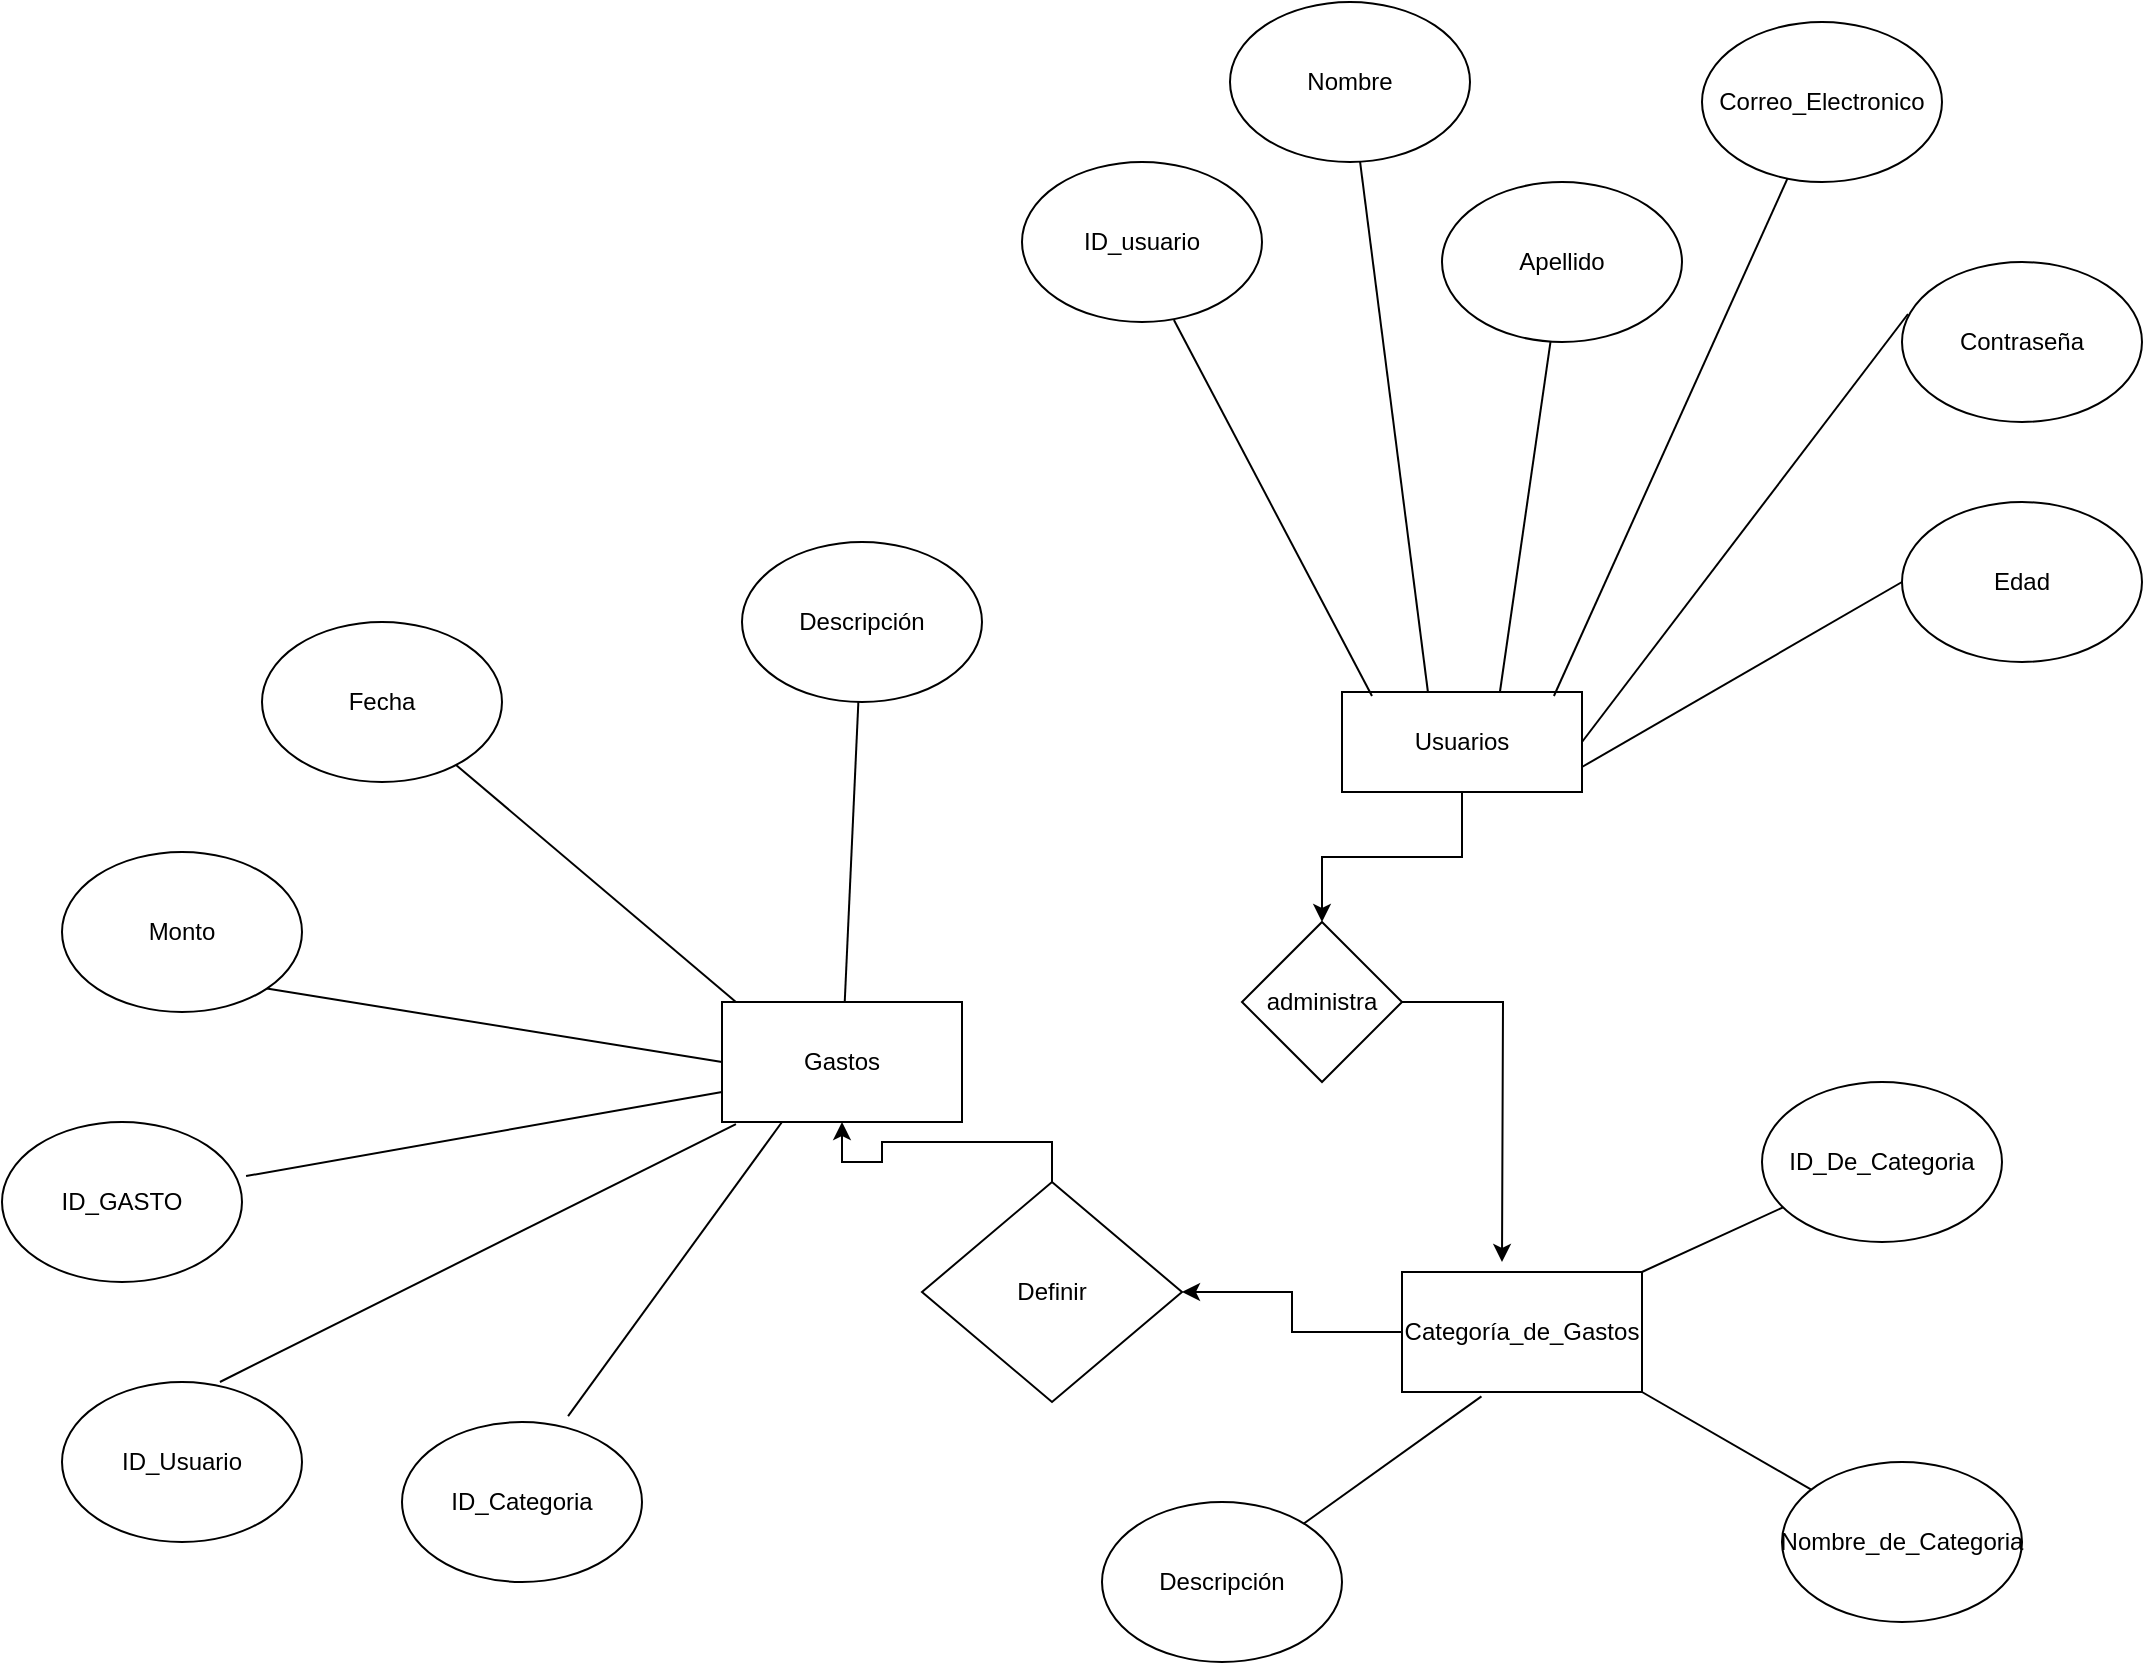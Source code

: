 <mxfile version="24.0.7" type="device">
  <diagram name="Página-1" id="T6JyOi3F0vz-IVtvQwva">
    <mxGraphModel dx="2016" dy="1910" grid="1" gridSize="10" guides="1" tooltips="1" connect="1" arrows="1" fold="1" page="1" pageScale="1" pageWidth="827" pageHeight="1169" math="0" shadow="0">
      <root>
        <mxCell id="0" />
        <mxCell id="1" parent="0" />
        <mxCell id="y1tTmqZZnMw9loxtYxSx-3" value="Nombre" style="ellipse;whiteSpace=wrap;html=1;" vertex="1" parent="1">
          <mxGeometry x="354" y="-110" width="120" height="80" as="geometry" />
        </mxCell>
        <mxCell id="y1tTmqZZnMw9loxtYxSx-12" style="edgeStyle=orthogonalEdgeStyle;rounded=0;orthogonalLoop=1;jettySize=auto;html=1;entryX=0.5;entryY=0;entryDx=0;entryDy=0;" edge="1" parent="1" source="y1tTmqZZnMw9loxtYxSx-5" target="y1tTmqZZnMw9loxtYxSx-10">
          <mxGeometry relative="1" as="geometry" />
        </mxCell>
        <mxCell id="y1tTmqZZnMw9loxtYxSx-5" value="&lt;div&gt;Usuarios&lt;/div&gt;" style="rounded=0;whiteSpace=wrap;html=1;" vertex="1" parent="1">
          <mxGeometry x="410" y="235" width="120" height="50" as="geometry" />
        </mxCell>
        <mxCell id="y1tTmqZZnMw9loxtYxSx-6" value="Gastos" style="rounded=0;whiteSpace=wrap;html=1;" vertex="1" parent="1">
          <mxGeometry x="100" y="390" width="120" height="60" as="geometry" />
        </mxCell>
        <mxCell id="y1tTmqZZnMw9loxtYxSx-8" value="" style="endArrow=none;html=1;rounded=0;exitX=0.358;exitY=0;exitDx=0;exitDy=0;exitPerimeter=0;" edge="1" parent="1" source="y1tTmqZZnMw9loxtYxSx-5" target="y1tTmqZZnMw9loxtYxSx-3">
          <mxGeometry width="50" height="50" relative="1" as="geometry">
            <mxPoint x="260" y="280" as="sourcePoint" />
            <mxPoint x="310" y="230" as="targetPoint" />
          </mxGeometry>
        </mxCell>
        <mxCell id="y1tTmqZZnMw9loxtYxSx-9" value="Descripción" style="ellipse;whiteSpace=wrap;html=1;" vertex="1" parent="1">
          <mxGeometry x="110" y="160" width="120" height="80" as="geometry" />
        </mxCell>
        <mxCell id="y1tTmqZZnMw9loxtYxSx-46" style="edgeStyle=orthogonalEdgeStyle;rounded=0;orthogonalLoop=1;jettySize=auto;html=1;" edge="1" parent="1" source="y1tTmqZZnMw9loxtYxSx-10">
          <mxGeometry relative="1" as="geometry">
            <mxPoint x="490" y="520" as="targetPoint" />
          </mxGeometry>
        </mxCell>
        <mxCell id="y1tTmqZZnMw9loxtYxSx-10" value="administra" style="rhombus;whiteSpace=wrap;html=1;" vertex="1" parent="1">
          <mxGeometry x="360" y="350" width="80" height="80" as="geometry" />
        </mxCell>
        <mxCell id="y1tTmqZZnMw9loxtYxSx-11" value="" style="endArrow=none;html=1;rounded=0;" edge="1" parent="1" source="y1tTmqZZnMw9loxtYxSx-6" target="y1tTmqZZnMw9loxtYxSx-9">
          <mxGeometry width="50" height="50" relative="1" as="geometry">
            <mxPoint x="90" y="370" as="sourcePoint" />
            <mxPoint x="140" y="320" as="targetPoint" />
          </mxGeometry>
        </mxCell>
        <mxCell id="y1tTmqZZnMw9loxtYxSx-47" style="edgeStyle=orthogonalEdgeStyle;rounded=0;orthogonalLoop=1;jettySize=auto;html=1;entryX=1;entryY=0.5;entryDx=0;entryDy=0;" edge="1" parent="1" source="y1tTmqZZnMw9loxtYxSx-15" target="y1tTmqZZnMw9loxtYxSx-43">
          <mxGeometry relative="1" as="geometry" />
        </mxCell>
        <mxCell id="y1tTmqZZnMw9loxtYxSx-15" value="Categoría_de_Gastos" style="rounded=0;whiteSpace=wrap;html=1;" vertex="1" parent="1">
          <mxGeometry x="440" y="525" width="120" height="60" as="geometry" />
        </mxCell>
        <mxCell id="y1tTmqZZnMw9loxtYxSx-16" value="ID_usuario" style="ellipse;whiteSpace=wrap;html=1;" vertex="1" parent="1">
          <mxGeometry x="250" y="-30" width="120" height="80" as="geometry" />
        </mxCell>
        <mxCell id="y1tTmqZZnMw9loxtYxSx-17" value="Edad" style="ellipse;whiteSpace=wrap;html=1;" vertex="1" parent="1">
          <mxGeometry x="690" y="140" width="120" height="80" as="geometry" />
        </mxCell>
        <mxCell id="y1tTmqZZnMw9loxtYxSx-18" value="Contraseña" style="ellipse;whiteSpace=wrap;html=1;" vertex="1" parent="1">
          <mxGeometry x="690" y="20" width="120" height="80" as="geometry" />
        </mxCell>
        <mxCell id="y1tTmqZZnMw9loxtYxSx-19" value="Correo_Electronico" style="ellipse;whiteSpace=wrap;html=1;" vertex="1" parent="1">
          <mxGeometry x="590" y="-100" width="120" height="80" as="geometry" />
        </mxCell>
        <mxCell id="y1tTmqZZnMw9loxtYxSx-20" value="Apellido" style="ellipse;whiteSpace=wrap;html=1;" vertex="1" parent="1">
          <mxGeometry x="460" y="-20" width="120" height="80" as="geometry" />
        </mxCell>
        <mxCell id="y1tTmqZZnMw9loxtYxSx-21" value="" style="endArrow=none;html=1;rounded=0;entryX=0;entryY=0.5;entryDx=0;entryDy=0;exitX=1;exitY=0.75;exitDx=0;exitDy=0;" edge="1" parent="1" source="y1tTmqZZnMw9loxtYxSx-5" target="y1tTmqZZnMw9loxtYxSx-17">
          <mxGeometry width="50" height="50" relative="1" as="geometry">
            <mxPoint x="420" y="100" as="sourcePoint" />
            <mxPoint x="470" y="50" as="targetPoint" />
          </mxGeometry>
        </mxCell>
        <mxCell id="y1tTmqZZnMw9loxtYxSx-22" value="" style="endArrow=none;html=1;rounded=0;entryX=0.025;entryY=0.325;entryDx=0;entryDy=0;entryPerimeter=0;exitX=1;exitY=0.5;exitDx=0;exitDy=0;" edge="1" parent="1" source="y1tTmqZZnMw9loxtYxSx-5" target="y1tTmqZZnMw9loxtYxSx-18">
          <mxGeometry width="50" height="50" relative="1" as="geometry">
            <mxPoint x="420" y="100" as="sourcePoint" />
            <mxPoint x="470" y="50" as="targetPoint" />
          </mxGeometry>
        </mxCell>
        <mxCell id="y1tTmqZZnMw9loxtYxSx-23" value="" style="endArrow=none;html=1;rounded=0;exitX=0.883;exitY=0.04;exitDx=0;exitDy=0;exitPerimeter=0;" edge="1" parent="1" source="y1tTmqZZnMw9loxtYxSx-5" target="y1tTmqZZnMw9loxtYxSx-19">
          <mxGeometry width="50" height="50" relative="1" as="geometry">
            <mxPoint x="420" y="100" as="sourcePoint" />
            <mxPoint x="470" y="50" as="targetPoint" />
          </mxGeometry>
        </mxCell>
        <mxCell id="y1tTmqZZnMw9loxtYxSx-24" value="" style="endArrow=none;html=1;rounded=0;exitX=0.658;exitY=0;exitDx=0;exitDy=0;exitPerimeter=0;" edge="1" parent="1" source="y1tTmqZZnMw9loxtYxSx-5" target="y1tTmqZZnMw9loxtYxSx-20">
          <mxGeometry width="50" height="50" relative="1" as="geometry">
            <mxPoint x="490" y="230" as="sourcePoint" />
            <mxPoint x="470" y="50" as="targetPoint" />
          </mxGeometry>
        </mxCell>
        <mxCell id="y1tTmqZZnMw9loxtYxSx-25" value="" style="endArrow=none;html=1;rounded=0;entryX=0.633;entryY=0.988;entryDx=0;entryDy=0;entryPerimeter=0;exitX=0.125;exitY=0.04;exitDx=0;exitDy=0;exitPerimeter=0;" edge="1" parent="1" source="y1tTmqZZnMw9loxtYxSx-5" target="y1tTmqZZnMw9loxtYxSx-16">
          <mxGeometry width="50" height="50" relative="1" as="geometry">
            <mxPoint x="420" y="100" as="sourcePoint" />
            <mxPoint x="360" y="100" as="targetPoint" />
          </mxGeometry>
        </mxCell>
        <mxCell id="y1tTmqZZnMw9loxtYxSx-26" value="ID_De_Categoria" style="ellipse;whiteSpace=wrap;html=1;" vertex="1" parent="1">
          <mxGeometry x="620" y="430" width="120" height="80" as="geometry" />
        </mxCell>
        <mxCell id="y1tTmqZZnMw9loxtYxSx-27" value="Fecha" style="ellipse;whiteSpace=wrap;html=1;" vertex="1" parent="1">
          <mxGeometry x="-130" y="200" width="120" height="80" as="geometry" />
        </mxCell>
        <mxCell id="y1tTmqZZnMw9loxtYxSx-28" value="&lt;font&gt;Nombre_de_Categoria&lt;/font&gt;" style="ellipse;whiteSpace=wrap;html=1;" vertex="1" parent="1">
          <mxGeometry x="630" y="620" width="120" height="80" as="geometry" />
        </mxCell>
        <mxCell id="y1tTmqZZnMw9loxtYxSx-30" value="" style="endArrow=none;html=1;rounded=0;exitX=1;exitY=1;exitDx=0;exitDy=0;" edge="1" parent="1" source="y1tTmqZZnMw9loxtYxSx-15" target="y1tTmqZZnMw9loxtYxSx-28">
          <mxGeometry width="50" height="50" relative="1" as="geometry">
            <mxPoint x="490" y="490" as="sourcePoint" />
            <mxPoint x="540" y="440" as="targetPoint" />
          </mxGeometry>
        </mxCell>
        <mxCell id="y1tTmqZZnMw9loxtYxSx-31" value="" style="endArrow=none;html=1;rounded=0;exitX=1;exitY=0;exitDx=0;exitDy=0;" edge="1" parent="1" source="y1tTmqZZnMw9loxtYxSx-15" target="y1tTmqZZnMw9loxtYxSx-26">
          <mxGeometry width="50" height="50" relative="1" as="geometry">
            <mxPoint x="490" y="490" as="sourcePoint" />
            <mxPoint x="540" y="440" as="targetPoint" />
          </mxGeometry>
        </mxCell>
        <mxCell id="y1tTmqZZnMw9loxtYxSx-32" value="Monto" style="ellipse;whiteSpace=wrap;html=1;" vertex="1" parent="1">
          <mxGeometry x="-230" y="315" width="120" height="80" as="geometry" />
        </mxCell>
        <mxCell id="y1tTmqZZnMw9loxtYxSx-33" value="ID_Categoria" style="ellipse;whiteSpace=wrap;html=1;" vertex="1" parent="1">
          <mxGeometry x="-60" y="600" width="120" height="80" as="geometry" />
        </mxCell>
        <mxCell id="y1tTmqZZnMw9loxtYxSx-34" value="ID_Usuario" style="ellipse;whiteSpace=wrap;html=1;" vertex="1" parent="1">
          <mxGeometry x="-230" y="580" width="120" height="80" as="geometry" />
        </mxCell>
        <mxCell id="y1tTmqZZnMw9loxtYxSx-35" value="ID_GASTO" style="ellipse;whiteSpace=wrap;html=1;" vertex="1" parent="1">
          <mxGeometry x="-260" y="450" width="120" height="80" as="geometry" />
        </mxCell>
        <mxCell id="y1tTmqZZnMw9loxtYxSx-36" value="" style="endArrow=none;html=1;rounded=0;exitX=0.658;exitY=0;exitDx=0;exitDy=0;exitPerimeter=0;entryX=0.058;entryY=1.017;entryDx=0;entryDy=0;entryPerimeter=0;" edge="1" parent="1" source="y1tTmqZZnMw9loxtYxSx-34" target="y1tTmqZZnMw9loxtYxSx-6">
          <mxGeometry width="50" height="50" relative="1" as="geometry">
            <mxPoint x="130" y="430" as="sourcePoint" />
            <mxPoint x="180" y="380" as="targetPoint" />
          </mxGeometry>
        </mxCell>
        <mxCell id="y1tTmqZZnMw9loxtYxSx-37" value="" style="endArrow=none;html=1;rounded=0;exitX=1.017;exitY=0.338;exitDx=0;exitDy=0;exitPerimeter=0;entryX=0;entryY=0.75;entryDx=0;entryDy=0;" edge="1" parent="1" source="y1tTmqZZnMw9loxtYxSx-35" target="y1tTmqZZnMw9loxtYxSx-6">
          <mxGeometry width="50" height="50" relative="1" as="geometry">
            <mxPoint x="130" y="430" as="sourcePoint" />
            <mxPoint x="180" y="380" as="targetPoint" />
          </mxGeometry>
        </mxCell>
        <mxCell id="y1tTmqZZnMw9loxtYxSx-38" value="" style="endArrow=none;html=1;rounded=0;exitX=0.692;exitY=-0.037;exitDx=0;exitDy=0;exitPerimeter=0;entryX=0.25;entryY=1;entryDx=0;entryDy=0;" edge="1" parent="1" source="y1tTmqZZnMw9loxtYxSx-33" target="y1tTmqZZnMw9loxtYxSx-6">
          <mxGeometry width="50" height="50" relative="1" as="geometry">
            <mxPoint x="130" y="430" as="sourcePoint" />
            <mxPoint x="180" y="380" as="targetPoint" />
          </mxGeometry>
        </mxCell>
        <mxCell id="y1tTmqZZnMw9loxtYxSx-39" value="" style="endArrow=none;html=1;rounded=0;entryX=1;entryY=1;entryDx=0;entryDy=0;exitX=0;exitY=0.5;exitDx=0;exitDy=0;" edge="1" parent="1" source="y1tTmqZZnMw9loxtYxSx-6" target="y1tTmqZZnMw9loxtYxSx-32">
          <mxGeometry width="50" height="50" relative="1" as="geometry">
            <mxPoint x="130" y="430" as="sourcePoint" />
            <mxPoint x="180" y="380" as="targetPoint" />
          </mxGeometry>
        </mxCell>
        <mxCell id="y1tTmqZZnMw9loxtYxSx-40" value="" style="endArrow=none;html=1;rounded=0;exitX=0.058;exitY=0;exitDx=0;exitDy=0;exitPerimeter=0;" edge="1" parent="1" source="y1tTmqZZnMw9loxtYxSx-6" target="y1tTmqZZnMw9loxtYxSx-27">
          <mxGeometry width="50" height="50" relative="1" as="geometry">
            <mxPoint x="130" y="430" as="sourcePoint" />
            <mxPoint x="180" y="380" as="targetPoint" />
          </mxGeometry>
        </mxCell>
        <mxCell id="y1tTmqZZnMw9loxtYxSx-48" style="edgeStyle=orthogonalEdgeStyle;rounded=0;orthogonalLoop=1;jettySize=auto;html=1;entryX=0.5;entryY=1;entryDx=0;entryDy=0;" edge="1" parent="1" source="y1tTmqZZnMw9loxtYxSx-43" target="y1tTmqZZnMw9loxtYxSx-6">
          <mxGeometry relative="1" as="geometry" />
        </mxCell>
        <mxCell id="y1tTmqZZnMw9loxtYxSx-43" value="Definir" style="rhombus;whiteSpace=wrap;html=1;" vertex="1" parent="1">
          <mxGeometry x="200" y="480" width="130" height="110" as="geometry" />
        </mxCell>
        <mxCell id="y1tTmqZZnMw9loxtYxSx-49" value="Descripción" style="ellipse;whiteSpace=wrap;html=1;" vertex="1" parent="1">
          <mxGeometry x="290" y="640" width="120" height="80" as="geometry" />
        </mxCell>
        <mxCell id="y1tTmqZZnMw9loxtYxSx-50" value="" style="endArrow=none;html=1;rounded=0;entryX=0.331;entryY=1.036;entryDx=0;entryDy=0;entryPerimeter=0;" edge="1" parent="1" source="y1tTmqZZnMw9loxtYxSx-49" target="y1tTmqZZnMw9loxtYxSx-15">
          <mxGeometry width="50" height="50" relative="1" as="geometry">
            <mxPoint x="290" y="380" as="sourcePoint" />
            <mxPoint x="340" y="330" as="targetPoint" />
          </mxGeometry>
        </mxCell>
      </root>
    </mxGraphModel>
  </diagram>
</mxfile>
